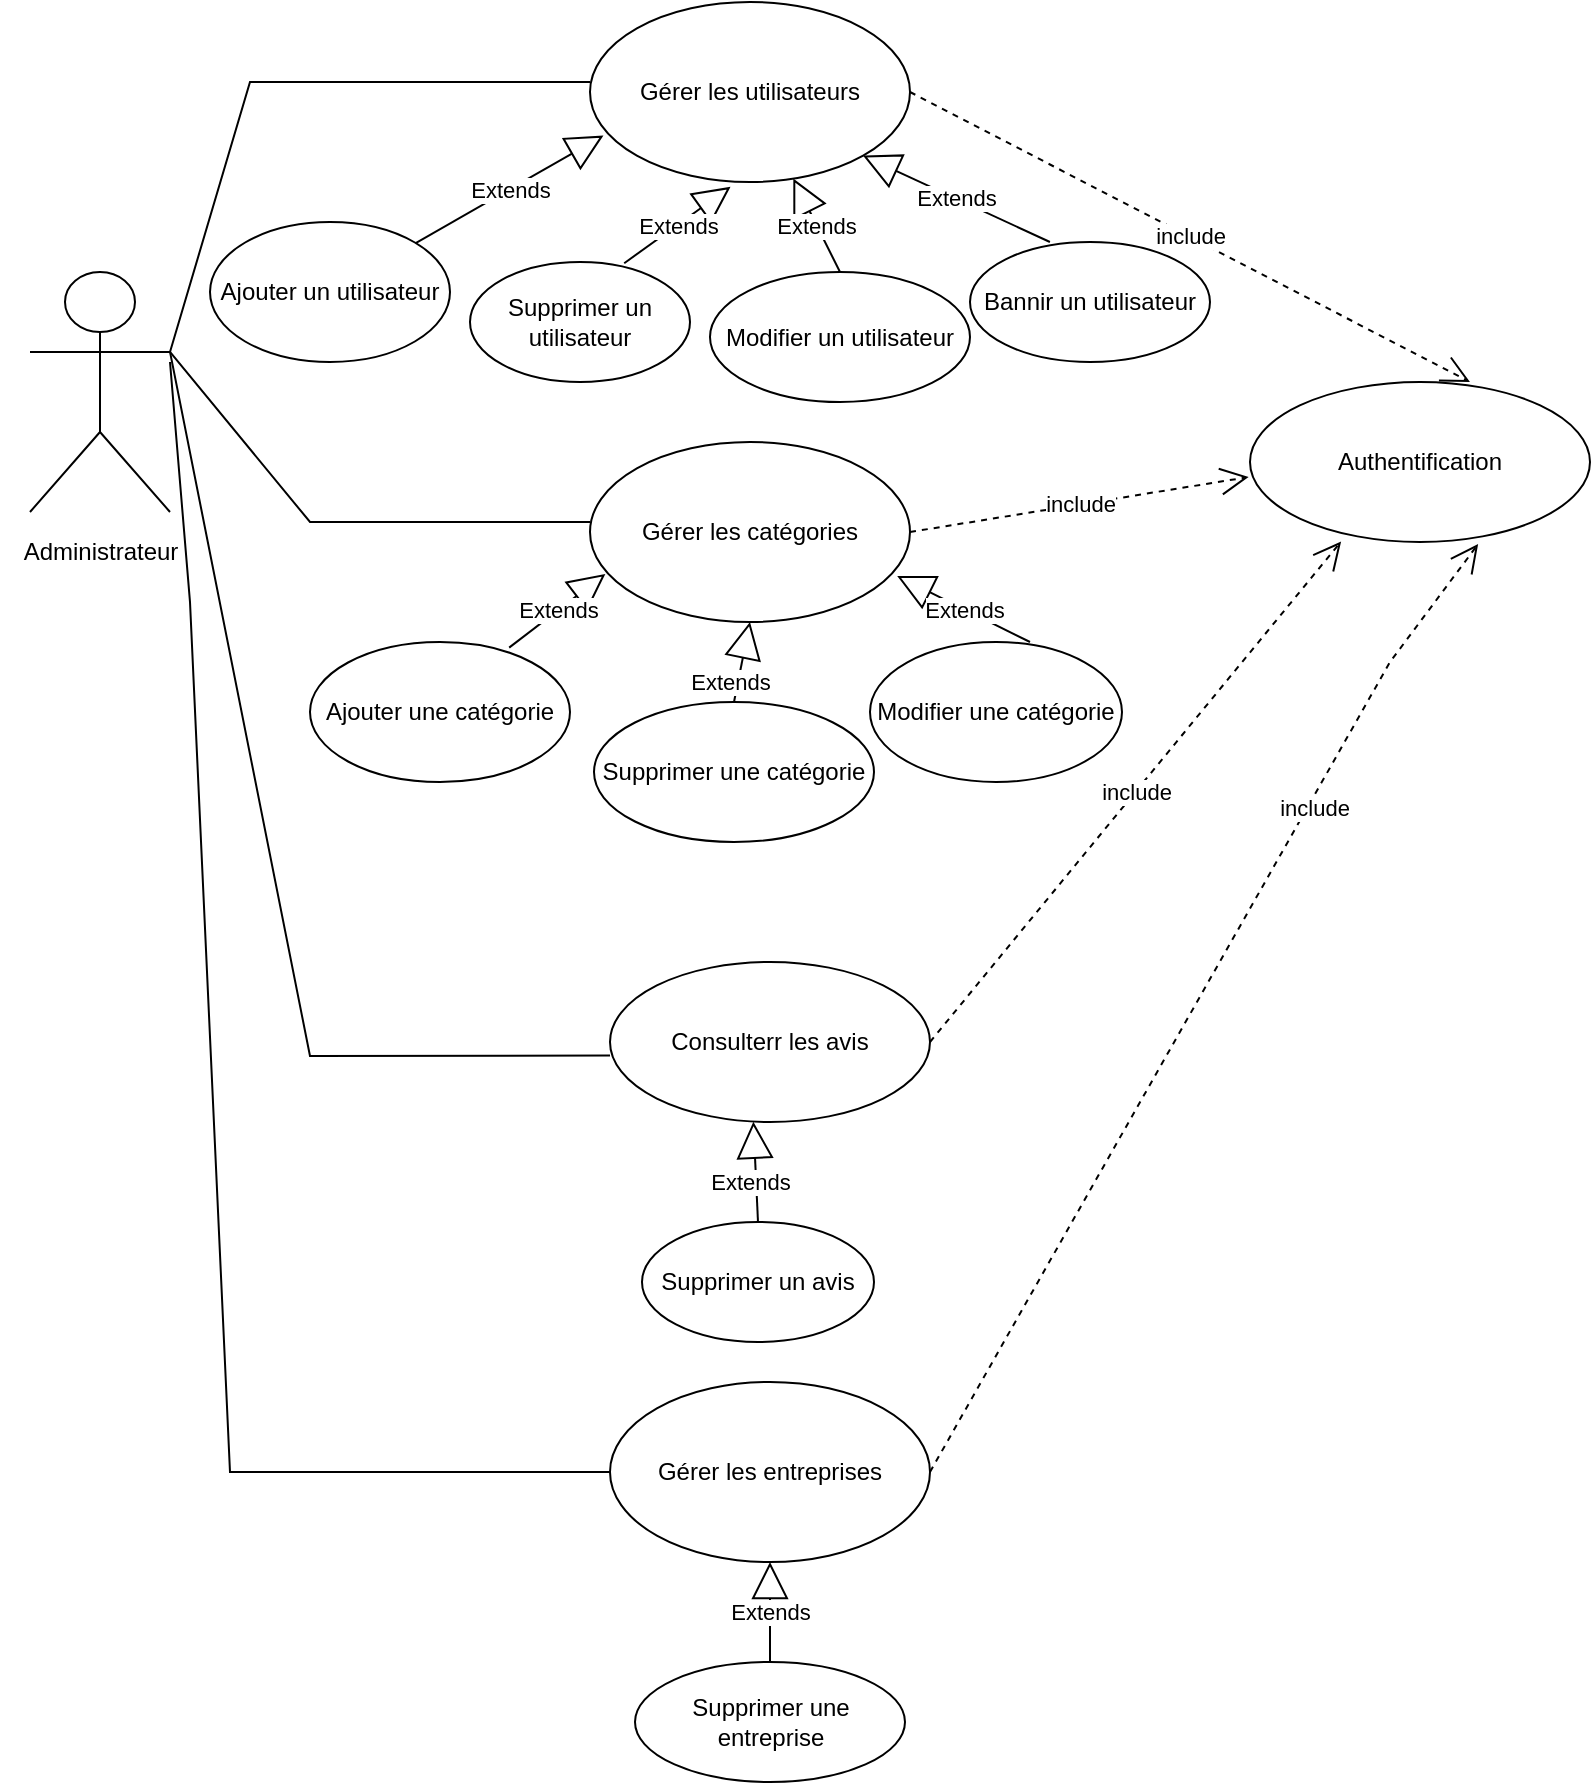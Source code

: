 <mxfile version="26.2.14">
  <diagram name="Page-1" id="ItncG8ey-KE5ceYKGCsm">
    <mxGraphModel dx="2646" dy="814" grid="1" gridSize="10" guides="1" tooltips="1" connect="1" arrows="1" fold="1" page="1" pageScale="1" pageWidth="827" pageHeight="1169" math="0" shadow="0">
      <root>
        <mxCell id="0" />
        <mxCell id="1" parent="0" />
        <mxCell id="LH3g4sgvdYW37YfNmVDh-1" value="" style="shape=umlActor;verticalLabelPosition=bottom;verticalAlign=top;html=1;outlineConnect=0;" parent="1" vertex="1">
          <mxGeometry x="10" y="135" width="70" height="120" as="geometry" />
        </mxCell>
        <mxCell id="LH3g4sgvdYW37YfNmVDh-4" value="Authentification" style="ellipse;whiteSpace=wrap;html=1;" parent="1" vertex="1">
          <mxGeometry x="620" y="190" width="170" height="80" as="geometry" />
        </mxCell>
        <mxCell id="LH3g4sgvdYW37YfNmVDh-5" value="Supprimer une entreprise" style="ellipse;whiteSpace=wrap;html=1;" parent="1" vertex="1">
          <mxGeometry x="312.5" y="830" width="135" height="60" as="geometry" />
        </mxCell>
        <mxCell id="LH3g4sgvdYW37YfNmVDh-7" value="Consulterr les avis" style="ellipse;whiteSpace=wrap;html=1;" parent="1" vertex="1">
          <mxGeometry x="300" y="480" width="160" height="80" as="geometry" />
        </mxCell>
        <mxCell id="LH3g4sgvdYW37YfNmVDh-14" value="Gérer les entreprises" style="ellipse;whiteSpace=wrap;html=1;" parent="1" vertex="1">
          <mxGeometry x="300" y="690" width="160" height="90" as="geometry" />
        </mxCell>
        <mxCell id="LH3g4sgvdYW37YfNmVDh-31" value="include" style="endArrow=open;endSize=12;dashed=1;html=1;rounded=0;exitX=1;exitY=0.5;exitDx=0;exitDy=0;entryX=0.671;entryY=1.013;entryDx=0;entryDy=0;entryPerimeter=0;" parent="1" source="LH3g4sgvdYW37YfNmVDh-14" target="LH3g4sgvdYW37YfNmVDh-4" edge="1">
          <mxGeometry x="0.422" y="-3" width="160" relative="1" as="geometry">
            <mxPoint x="560" y="80" as="sourcePoint" />
            <mxPoint x="720" y="80" as="targetPoint" />
            <Array as="points">
              <mxPoint x="690" y="330" />
            </Array>
            <mxPoint as="offset" />
          </mxGeometry>
        </mxCell>
        <mxCell id="LH3g4sgvdYW37YfNmVDh-32" value="include" style="endArrow=open;endSize=12;dashed=1;html=1;rounded=0;entryX=0.268;entryY=0.997;entryDx=0;entryDy=0;exitX=1;exitY=0.5;exitDx=0;exitDy=0;entryPerimeter=0;" parent="1" source="LH3g4sgvdYW37YfNmVDh-7" target="LH3g4sgvdYW37YfNmVDh-4" edge="1">
          <mxGeometry width="160" relative="1" as="geometry">
            <mxPoint x="440" y="260" as="sourcePoint" />
            <mxPoint x="600" y="260" as="targetPoint" />
          </mxGeometry>
        </mxCell>
        <mxCell id="LH3g4sgvdYW37YfNmVDh-36" value="" style="endArrow=none;html=1;rounded=0;exitX=1;exitY=0.333;exitDx=0;exitDy=0;exitPerimeter=0;" parent="1" source="LH3g4sgvdYW37YfNmVDh-1" edge="1">
          <mxGeometry width="50" height="50" relative="1" as="geometry">
            <mxPoint x="80" y="180" as="sourcePoint" />
            <mxPoint x="290" y="40" as="targetPoint" />
            <Array as="points">
              <mxPoint x="120" y="40" />
            </Array>
          </mxGeometry>
        </mxCell>
        <mxCell id="LH3g4sgvdYW37YfNmVDh-38" value="" style="endArrow=none;html=1;rounded=0;exitX=0;exitY=0.584;exitDx=0;exitDy=0;exitPerimeter=0;entryX=1;entryY=0.333;entryDx=0;entryDy=0;entryPerimeter=0;" parent="1" source="LH3g4sgvdYW37YfNmVDh-7" target="LH3g4sgvdYW37YfNmVDh-1" edge="1">
          <mxGeometry width="50" height="50" relative="1" as="geometry">
            <mxPoint x="340" y="300" as="sourcePoint" />
            <mxPoint x="140" y="460" as="targetPoint" />
            <Array as="points">
              <mxPoint x="150" y="527" />
            </Array>
          </mxGeometry>
        </mxCell>
        <mxCell id="LH3g4sgvdYW37YfNmVDh-39" value="" style="endArrow=none;html=1;rounded=0;entryX=0;entryY=0.5;entryDx=0;entryDy=0;" parent="1" target="LH3g4sgvdYW37YfNmVDh-14" edge="1">
          <mxGeometry width="50" height="50" relative="1" as="geometry">
            <mxPoint x="80" y="180" as="sourcePoint" />
            <mxPoint x="210" y="10" as="targetPoint" />
            <Array as="points">
              <mxPoint x="90" y="300" />
              <mxPoint x="110" y="735" />
            </Array>
          </mxGeometry>
        </mxCell>
        <mxCell id="LH3g4sgvdYW37YfNmVDh-40" value="Extends" style="endArrow=block;endSize=16;endFill=0;html=1;rounded=0;exitX=0.5;exitY=0;exitDx=0;exitDy=0;entryX=0.5;entryY=1;entryDx=0;entryDy=0;" parent="1" source="LH3g4sgvdYW37YfNmVDh-5" edge="1" target="LH3g4sgvdYW37YfNmVDh-14">
          <mxGeometry width="160" relative="1" as="geometry">
            <mxPoint x="400" y="93" as="sourcePoint" />
            <mxPoint x="470" y="810" as="targetPoint" />
          </mxGeometry>
        </mxCell>
        <mxCell id="LH3g4sgvdYW37YfNmVDh-43" value="Gérer les utilisateurs" style="ellipse;whiteSpace=wrap;html=1;" parent="1" vertex="1">
          <mxGeometry x="290" width="160" height="90" as="geometry" />
        </mxCell>
        <mxCell id="hxN5AOpgBn9jHy8HbhxW-3" value="Administrateur" style="text;html=1;align=center;verticalAlign=middle;resizable=0;points=[];autosize=1;strokeColor=none;fillColor=none;" parent="1" vertex="1">
          <mxGeometry x="-5" y="260" width="100" height="30" as="geometry" />
        </mxCell>
        <mxCell id="g6vASwUKKkGRCP8I41hc-1" value="Gérer les catégories" style="ellipse;whiteSpace=wrap;html=1;" parent="1" vertex="1">
          <mxGeometry x="290" y="220" width="160" height="90" as="geometry" />
        </mxCell>
        <mxCell id="g6vASwUKKkGRCP8I41hc-2" value="Ajouter une catégorie" style="ellipse;whiteSpace=wrap;html=1;" parent="1" vertex="1">
          <mxGeometry x="150" y="320" width="130" height="70" as="geometry" />
        </mxCell>
        <mxCell id="g6vASwUKKkGRCP8I41hc-3" value="Supprimer un avis" style="ellipse;whiteSpace=wrap;html=1;" parent="1" vertex="1">
          <mxGeometry x="316" y="610" width="116" height="60" as="geometry" />
        </mxCell>
        <mxCell id="g6vASwUKKkGRCP8I41hc-4" value="Supprimer un utilisateur" style="ellipse;whiteSpace=wrap;html=1;" parent="1" vertex="1">
          <mxGeometry x="230" y="130" width="110" height="60" as="geometry" />
        </mxCell>
        <mxCell id="g6vASwUKKkGRCP8I41hc-5" value="Ajouter un utilisateur" style="ellipse;whiteSpace=wrap;html=1;" parent="1" vertex="1">
          <mxGeometry x="100" y="110" width="120" height="70" as="geometry" />
        </mxCell>
        <mxCell id="g6vASwUKKkGRCP8I41hc-6" value="Modifier un utilisateur" style="ellipse;whiteSpace=wrap;html=1;" parent="1" vertex="1">
          <mxGeometry x="350" y="135" width="130" height="65" as="geometry" />
        </mxCell>
        <mxCell id="g6vASwUKKkGRCP8I41hc-7" value="Extends" style="endArrow=block;endSize=16;endFill=0;html=1;rounded=0;entryX=0.048;entryY=0.733;entryDx=0;entryDy=0;entryPerimeter=0;exitX=0.766;exitY=0.04;exitDx=0;exitDy=0;exitPerimeter=0;" parent="1" source="g6vASwUKKkGRCP8I41hc-2" target="g6vASwUKKkGRCP8I41hc-1" edge="1">
          <mxGeometry width="160" relative="1" as="geometry">
            <mxPoint x="180" y="280" as="sourcePoint" />
            <mxPoint x="360" y="580" as="targetPoint" />
          </mxGeometry>
        </mxCell>
        <mxCell id="g6vASwUKKkGRCP8I41hc-8" value="Extends" style="endArrow=block;endSize=16;endFill=0;html=1;rounded=0;entryX=0.042;entryY=0.742;entryDx=0;entryDy=0;entryPerimeter=0;" parent="1" target="LH3g4sgvdYW37YfNmVDh-43" edge="1" source="g6vASwUKKkGRCP8I41hc-5">
          <mxGeometry width="160" relative="1" as="geometry">
            <mxPoint x="180" y="80" as="sourcePoint" />
            <mxPoint x="290" y="127" as="targetPoint" />
          </mxGeometry>
        </mxCell>
        <mxCell id="g6vASwUKKkGRCP8I41hc-9" value="Extends" style="endArrow=block;endSize=16;endFill=0;html=1;rounded=0;exitX=0.701;exitY=0.01;exitDx=0;exitDy=0;exitPerimeter=0;entryX=0.439;entryY=1.027;entryDx=0;entryDy=0;entryPerimeter=0;" parent="1" source="g6vASwUKKkGRCP8I41hc-4" target="LH3g4sgvdYW37YfNmVDh-43" edge="1">
          <mxGeometry width="160" relative="1" as="geometry">
            <mxPoint x="332" y="80" as="sourcePoint" />
            <mxPoint x="380" y="110" as="targetPoint" />
          </mxGeometry>
        </mxCell>
        <mxCell id="g6vASwUKKkGRCP8I41hc-10" value="Extends" style="endArrow=block;endSize=16;endFill=0;html=1;rounded=0;exitX=0.5;exitY=0;exitDx=0;exitDy=0;" parent="1" source="g6vASwUKKkGRCP8I41hc-6" target="LH3g4sgvdYW37YfNmVDh-43" edge="1">
          <mxGeometry width="160" relative="1" as="geometry">
            <mxPoint x="410" y="130" as="sourcePoint" />
            <mxPoint x="470" y="135" as="targetPoint" />
          </mxGeometry>
        </mxCell>
        <mxCell id="g6vASwUKKkGRCP8I41hc-11" value="Extends" style="endArrow=block;endSize=16;endFill=0;html=1;rounded=0;exitX=0.5;exitY=0;exitDx=0;exitDy=0;entryX=0.448;entryY=0.998;entryDx=0;entryDy=0;entryPerimeter=0;" parent="1" source="g6vASwUKKkGRCP8I41hc-3" target="LH3g4sgvdYW37YfNmVDh-7" edge="1">
          <mxGeometry x="-0.197" y="3" width="160" relative="1" as="geometry">
            <mxPoint x="370" y="320" as="sourcePoint" />
            <mxPoint x="510" y="570" as="targetPoint" />
            <mxPoint as="offset" />
          </mxGeometry>
        </mxCell>
        <mxCell id="g6vASwUKKkGRCP8I41hc-13" value="Extends" style="endArrow=block;endSize=16;endFill=0;html=1;rounded=0;exitX=0.635;exitY=0;exitDx=0;exitDy=0;exitPerimeter=0;entryX=0.96;entryY=0.745;entryDx=0;entryDy=0;entryPerimeter=0;" parent="1" source="g6vASwUKKkGRCP8I41hc-17" target="g6vASwUKKkGRCP8I41hc-1" edge="1">
          <mxGeometry width="160" relative="1" as="geometry">
            <mxPoint x="420" y="510" as="sourcePoint" />
            <mxPoint x="530" y="280" as="targetPoint" />
          </mxGeometry>
        </mxCell>
        <mxCell id="g6vASwUKKkGRCP8I41hc-14" value="Extends" style="endArrow=block;endSize=16;endFill=0;html=1;rounded=0;exitX=0.5;exitY=0;exitDx=0;exitDy=0;entryX=0.5;entryY=1;entryDx=0;entryDy=0;" parent="1" source="g6vASwUKKkGRCP8I41hc-16" target="g6vASwUKKkGRCP8I41hc-1" edge="1">
          <mxGeometry x="-0.538" y="4" width="160" relative="1" as="geometry">
            <mxPoint x="352" y="530" as="sourcePoint" />
            <mxPoint x="340" y="607" as="targetPoint" />
            <mxPoint as="offset" />
          </mxGeometry>
        </mxCell>
        <mxCell id="g6vASwUKKkGRCP8I41hc-16" value="Supprimer une catégorie" style="ellipse;whiteSpace=wrap;html=1;" parent="1" vertex="1">
          <mxGeometry x="292" y="350" width="140" height="70" as="geometry" />
        </mxCell>
        <mxCell id="g6vASwUKKkGRCP8I41hc-17" value="Modifier une catégorie" style="ellipse;whiteSpace=wrap;html=1;" parent="1" vertex="1">
          <mxGeometry x="430" y="320" width="126" height="70" as="geometry" />
        </mxCell>
        <mxCell id="g6vASwUKKkGRCP8I41hc-19" value="" style="endArrow=none;html=1;rounded=0;exitX=1;exitY=0.333;exitDx=0;exitDy=0;exitPerimeter=0;" parent="1" source="LH3g4sgvdYW37YfNmVDh-1" edge="1">
          <mxGeometry width="50" height="50" relative="1" as="geometry">
            <mxPoint x="140" y="260" as="sourcePoint" />
            <mxPoint x="290" y="260" as="targetPoint" />
            <Array as="points">
              <mxPoint x="150" y="260" />
            </Array>
          </mxGeometry>
        </mxCell>
        <mxCell id="g6vASwUKKkGRCP8I41hc-20" value="include" style="endArrow=open;endSize=12;dashed=1;html=1;rounded=0;entryX=0.647;entryY=0;entryDx=0;entryDy=0;entryPerimeter=0;exitX=1;exitY=0.5;exitDx=0;exitDy=0;" parent="1" source="LH3g4sgvdYW37YfNmVDh-43" target="LH3g4sgvdYW37YfNmVDh-4" edge="1">
          <mxGeometry width="160" relative="1" as="geometry">
            <mxPoint x="500" y="80" as="sourcePoint" />
            <mxPoint x="660" y="80" as="targetPoint" />
          </mxGeometry>
        </mxCell>
        <mxCell id="g6vASwUKKkGRCP8I41hc-21" value="include" style="endArrow=open;endSize=12;dashed=1;html=1;rounded=0;exitX=1;exitY=0.5;exitDx=0;exitDy=0;entryX=-0.004;entryY=0.594;entryDx=0;entryDy=0;entryPerimeter=0;" parent="1" source="g6vASwUKKkGRCP8I41hc-1" target="LH3g4sgvdYW37YfNmVDh-4" edge="1">
          <mxGeometry width="160" relative="1" as="geometry">
            <mxPoint x="510" y="290" as="sourcePoint" />
            <mxPoint x="670" y="290" as="targetPoint" />
          </mxGeometry>
        </mxCell>
        <mxCell id="g6vASwUKKkGRCP8I41hc-22" value="Bannir un utilisateur" style="ellipse;whiteSpace=wrap;html=1;" parent="1" vertex="1">
          <mxGeometry x="480" y="120" width="120" height="60" as="geometry" />
        </mxCell>
        <mxCell id="g6vASwUKKkGRCP8I41hc-23" value="Extends" style="endArrow=block;endSize=16;endFill=0;html=1;rounded=0;exitX=0.333;exitY=0;exitDx=0;exitDy=0;exitPerimeter=0;entryX=1;entryY=1;entryDx=0;entryDy=0;" parent="1" source="g6vASwUKKkGRCP8I41hc-22" target="LH3g4sgvdYW37YfNmVDh-43" edge="1">
          <mxGeometry width="160" relative="1" as="geometry">
            <mxPoint x="437" y="87" as="sourcePoint" />
            <mxPoint x="520" y="50" as="targetPoint" />
          </mxGeometry>
        </mxCell>
      </root>
    </mxGraphModel>
  </diagram>
</mxfile>
